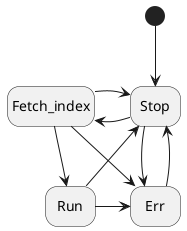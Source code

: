 @startuml

hide empty description
state Stop
state Err
State Fetch_index
state Run

[*] --> Stop
Stop -> Fetch_index
Fetch_index --> Run

Run -> Stop
Run -> Err

Fetch_index -> Stop
Fetch_index -> Err

Err -> Stop
Stop -> Err


@enduml
